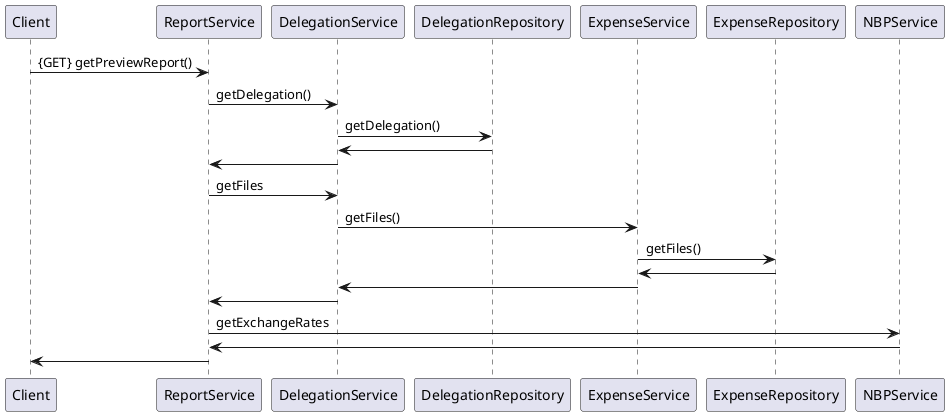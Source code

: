 @startuml PobierzWydatki
Client->ReportService:{GET} getPreviewReport()
ReportService->DelegationService:getDelegation()
DelegationService->DelegationRepository:getDelegation()
DelegationRepository->DelegationService
DelegationService->ReportService
ReportService->DelegationService:getFiles
DelegationService->ExpenseService:getFiles()
ExpenseService->ExpenseRepository:getFiles()
ExpenseRepository->ExpenseService
ExpenseService->DelegationService
DelegationService->ReportService
ReportService->NBPService:getExchangeRates
NBPService->ReportService
ReportService->Client
@enduml
